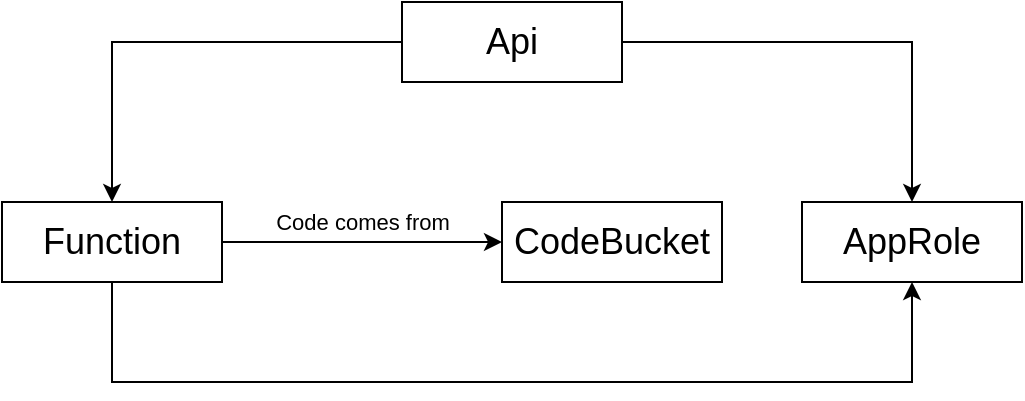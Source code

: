 <mxfile version="15.5.9" type="device"><diagram id="OA8Bep1xVXTb196LElpP" name="Page-1"><mxGraphModel dx="1420" dy="725" grid="1" gridSize="10" guides="1" tooltips="1" connect="1" arrows="1" fold="1" page="1" pageScale="1" pageWidth="850" pageHeight="1100" math="0" shadow="0"><root><mxCell id="0"/><mxCell id="1" parent="0"/><mxCell id="FdR9RINu99jZD_RoZyKH-2" value="AppRole" style="rounded=0;whiteSpace=wrap;html=1;fontSize=18;verticalAlign=middle;" vertex="1" parent="1"><mxGeometry x="580" y="340" width="110" height="40" as="geometry"/></mxCell><mxCell id="FdR9RINu99jZD_RoZyKH-16" style="edgeStyle=orthogonalEdgeStyle;rounded=0;orthogonalLoop=1;jettySize=auto;html=1;exitX=0.5;exitY=1;exitDx=0;exitDy=0;entryX=0.5;entryY=1;entryDx=0;entryDy=0;" edge="1" parent="1" source="FdR9RINu99jZD_RoZyKH-5" target="FdR9RINu99jZD_RoZyKH-2"><mxGeometry relative="1" as="geometry"><Array as="points"><mxPoint x="235" y="430"/><mxPoint x="635" y="430"/></Array></mxGeometry></mxCell><mxCell id="FdR9RINu99jZD_RoZyKH-17" style="edgeStyle=orthogonalEdgeStyle;rounded=0;orthogonalLoop=1;jettySize=auto;html=1;exitX=1;exitY=0.5;exitDx=0;exitDy=0;entryX=0;entryY=0.5;entryDx=0;entryDy=0;" edge="1" parent="1" source="FdR9RINu99jZD_RoZyKH-5" target="FdR9RINu99jZD_RoZyKH-8"><mxGeometry relative="1" as="geometry"/></mxCell><mxCell id="FdR9RINu99jZD_RoZyKH-19" value="Code comes from" style="edgeLabel;html=1;align=center;verticalAlign=middle;resizable=0;points=[];" vertex="1" connectable="0" parent="FdR9RINu99jZD_RoZyKH-17"><mxGeometry x="0.157" y="-2" relative="1" as="geometry"><mxPoint x="-11" y="-12" as="offset"/></mxGeometry></mxCell><mxCell id="FdR9RINu99jZD_RoZyKH-5" value="Function" style="rounded=0;whiteSpace=wrap;html=1;fontSize=18;verticalAlign=middle;" vertex="1" parent="1"><mxGeometry x="180" y="340" width="110" height="40" as="geometry"/></mxCell><mxCell id="FdR9RINu99jZD_RoZyKH-8" value="CodeBucket" style="rounded=0;whiteSpace=wrap;html=1;fontSize=18;verticalAlign=middle;" vertex="1" parent="1"><mxGeometry x="430" y="340" width="110" height="40" as="geometry"/></mxCell><mxCell id="FdR9RINu99jZD_RoZyKH-11" style="edgeStyle=orthogonalEdgeStyle;rounded=0;orthogonalLoop=1;jettySize=auto;html=1;exitX=0;exitY=0.5;exitDx=0;exitDy=0;fontSize=24;" edge="1" parent="1" source="FdR9RINu99jZD_RoZyKH-12" target="FdR9RINu99jZD_RoZyKH-5"><mxGeometry relative="1" as="geometry"/></mxCell><mxCell id="FdR9RINu99jZD_RoZyKH-13" style="edgeStyle=orthogonalEdgeStyle;rounded=0;orthogonalLoop=1;jettySize=auto;html=1;exitX=1;exitY=0.5;exitDx=0;exitDy=0;entryX=0.5;entryY=0;entryDx=0;entryDy=0;" edge="1" parent="1" source="FdR9RINu99jZD_RoZyKH-12" target="FdR9RINu99jZD_RoZyKH-2"><mxGeometry relative="1" as="geometry"/></mxCell><mxCell id="FdR9RINu99jZD_RoZyKH-12" value="&lt;div&gt;Api&lt;/div&gt;" style="rounded=0;whiteSpace=wrap;html=1;fontSize=18;verticalAlign=middle;" vertex="1" parent="1"><mxGeometry x="380" y="240" width="110" height="40" as="geometry"/></mxCell></root></mxGraphModel></diagram></mxfile>